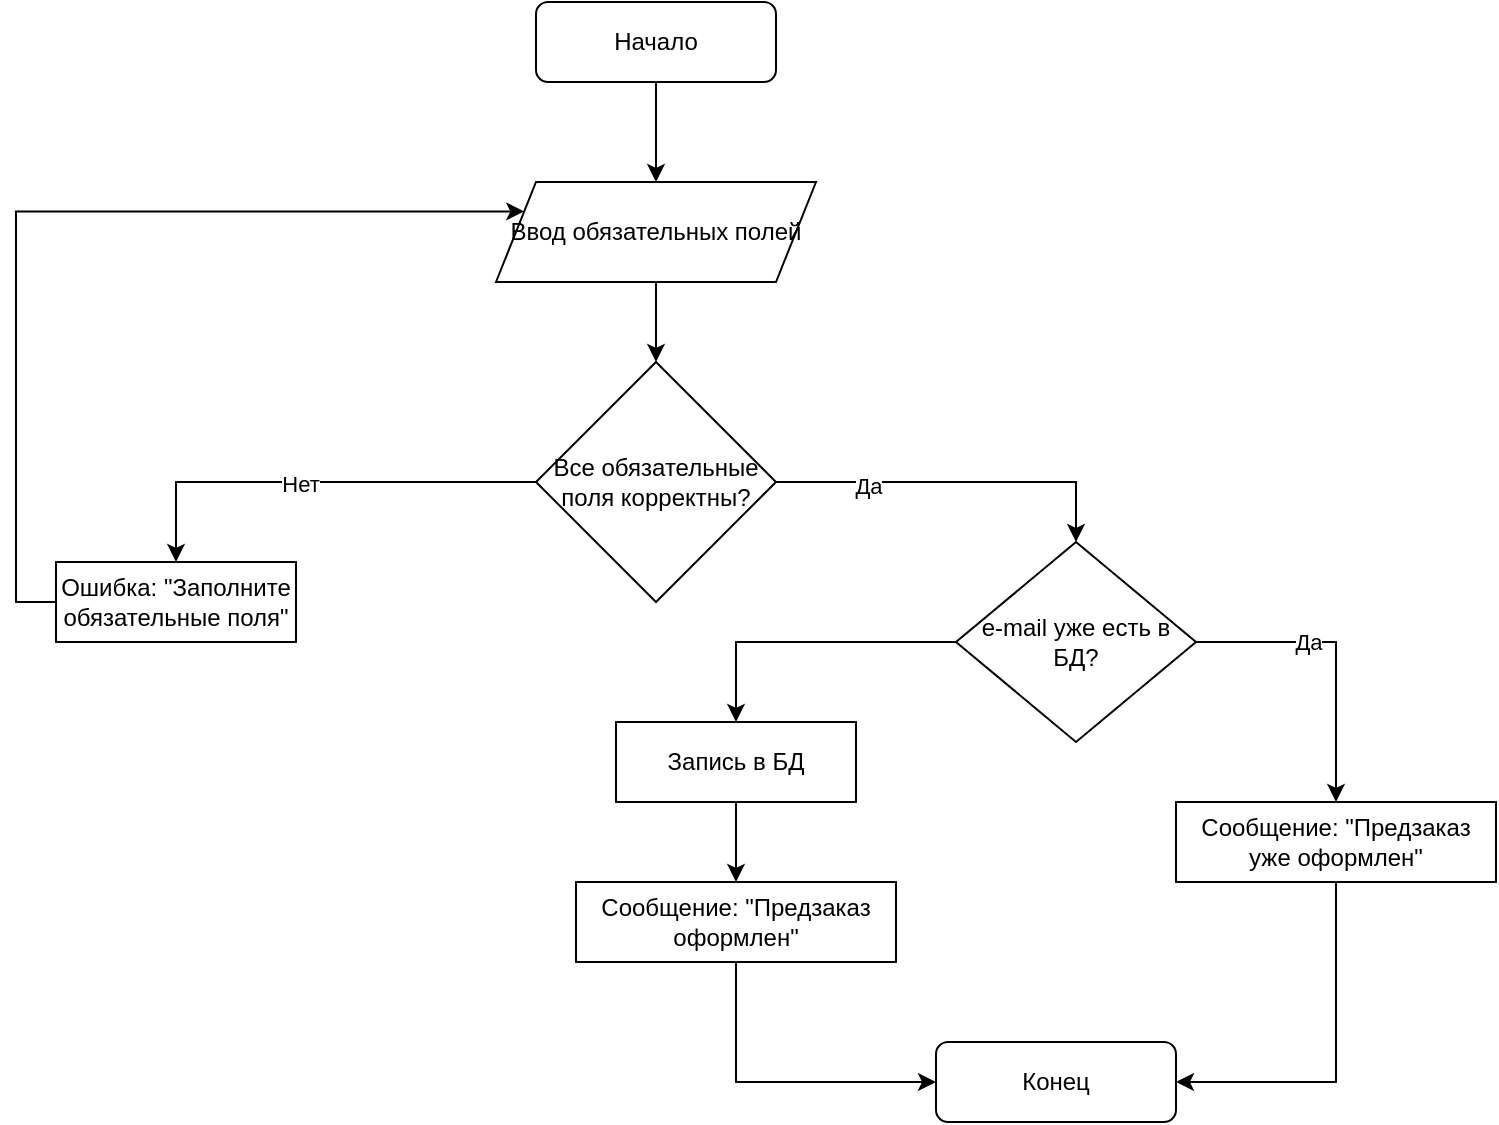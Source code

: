 <mxfile version="19.0.2" type="github"><diagram id="J6YBjDJE3Sl3ZEvqszFB" name="Page-1"><mxGraphModel dx="1422" dy="766" grid="1" gridSize="10" guides="1" tooltips="1" connect="1" arrows="1" fold="1" page="1" pageScale="1" pageWidth="827" pageHeight="1169" math="0" shadow="0"><root><mxCell id="0"/><mxCell id="1" parent="0"/><mxCell id="PiLfuJLQPO04GNVy6EnP-5" style="edgeStyle=orthogonalEdgeStyle;rounded=0;orthogonalLoop=1;jettySize=auto;html=1;exitX=0.5;exitY=1;exitDx=0;exitDy=0;" edge="1" parent="1" source="PiLfuJLQPO04GNVy6EnP-1" target="PiLfuJLQPO04GNVy6EnP-3"><mxGeometry relative="1" as="geometry"/></mxCell><mxCell id="PiLfuJLQPO04GNVy6EnP-1" value="Начало" style="rounded=1;whiteSpace=wrap;html=1;" vertex="1" parent="1"><mxGeometry x="320" y="40" width="120" height="40" as="geometry"/></mxCell><mxCell id="PiLfuJLQPO04GNVy6EnP-2" value="Конец" style="rounded=1;whiteSpace=wrap;html=1;" vertex="1" parent="1"><mxGeometry x="520" y="560" width="120" height="40" as="geometry"/></mxCell><mxCell id="PiLfuJLQPO04GNVy6EnP-7" style="edgeStyle=orthogonalEdgeStyle;rounded=0;orthogonalLoop=1;jettySize=auto;html=1;exitX=0.5;exitY=1;exitDx=0;exitDy=0;" edge="1" parent="1" source="PiLfuJLQPO04GNVy6EnP-3" target="PiLfuJLQPO04GNVy6EnP-6"><mxGeometry relative="1" as="geometry"/></mxCell><mxCell id="PiLfuJLQPO04GNVy6EnP-3" value="Ввод обязательных полей" style="shape=parallelogram;perimeter=parallelogramPerimeter;whiteSpace=wrap;html=1;fixedSize=1;" vertex="1" parent="1"><mxGeometry x="300" y="130" width="160" height="50" as="geometry"/></mxCell><mxCell id="PiLfuJLQPO04GNVy6EnP-10" style="edgeStyle=orthogonalEdgeStyle;rounded=0;orthogonalLoop=1;jettySize=auto;html=1;exitX=0;exitY=0.5;exitDx=0;exitDy=0;entryX=0.5;entryY=0;entryDx=0;entryDy=0;" edge="1" parent="1" source="PiLfuJLQPO04GNVy6EnP-6" target="PiLfuJLQPO04GNVy6EnP-8"><mxGeometry relative="1" as="geometry"/></mxCell><mxCell id="PiLfuJLQPO04GNVy6EnP-11" value="Нет" style="edgeLabel;html=1;align=center;verticalAlign=middle;resizable=0;points=[];" vertex="1" connectable="0" parent="PiLfuJLQPO04GNVy6EnP-10"><mxGeometry x="0.073" y="1" relative="1" as="geometry"><mxPoint as="offset"/></mxGeometry></mxCell><mxCell id="PiLfuJLQPO04GNVy6EnP-14" style="edgeStyle=orthogonalEdgeStyle;rounded=0;orthogonalLoop=1;jettySize=auto;html=1;exitX=1;exitY=0.5;exitDx=0;exitDy=0;entryX=0.5;entryY=0;entryDx=0;entryDy=0;" edge="1" parent="1" source="PiLfuJLQPO04GNVy6EnP-6" target="PiLfuJLQPO04GNVy6EnP-16"><mxGeometry relative="1" as="geometry"><mxPoint x="561.96" y="319" as="targetPoint"/></mxGeometry></mxCell><mxCell id="PiLfuJLQPO04GNVy6EnP-15" value="Да" style="edgeLabel;html=1;align=center;verticalAlign=middle;resizable=0;points=[];" vertex="1" connectable="0" parent="PiLfuJLQPO04GNVy6EnP-14"><mxGeometry x="-0.491" y="-2" relative="1" as="geometry"><mxPoint as="offset"/></mxGeometry></mxCell><mxCell id="PiLfuJLQPO04GNVy6EnP-6" value="Все обязательные поля корректны?" style="rhombus;whiteSpace=wrap;html=1;" vertex="1" parent="1"><mxGeometry x="320" y="220" width="120" height="120" as="geometry"/></mxCell><mxCell id="PiLfuJLQPO04GNVy6EnP-12" style="edgeStyle=orthogonalEdgeStyle;rounded=0;orthogonalLoop=1;jettySize=auto;html=1;exitX=0;exitY=0.5;exitDx=0;exitDy=0;entryX=0;entryY=0.25;entryDx=0;entryDy=0;" edge="1" parent="1" source="PiLfuJLQPO04GNVy6EnP-8" target="PiLfuJLQPO04GNVy6EnP-3"><mxGeometry relative="1" as="geometry"><Array as="points"><mxPoint x="60" y="340"/><mxPoint x="60" y="145"/></Array></mxGeometry></mxCell><mxCell id="PiLfuJLQPO04GNVy6EnP-8" value="Ошибка: &quot;Заполните обязательные поля&quot;" style="rounded=0;whiteSpace=wrap;html=1;" vertex="1" parent="1"><mxGeometry x="80" y="320" width="120" height="40" as="geometry"/></mxCell><mxCell id="PiLfuJLQPO04GNVy6EnP-18" style="edgeStyle=orthogonalEdgeStyle;rounded=0;orthogonalLoop=1;jettySize=auto;html=1;exitX=1;exitY=0.5;exitDx=0;exitDy=0;entryX=0.5;entryY=0;entryDx=0;entryDy=0;" edge="1" parent="1" source="PiLfuJLQPO04GNVy6EnP-16" target="PiLfuJLQPO04GNVy6EnP-17"><mxGeometry relative="1" as="geometry"/></mxCell><mxCell id="PiLfuJLQPO04GNVy6EnP-19" value="Да" style="edgeLabel;html=1;align=center;verticalAlign=middle;resizable=0;points=[];" vertex="1" connectable="0" parent="PiLfuJLQPO04GNVy6EnP-18"><mxGeometry x="-0.253" relative="1" as="geometry"><mxPoint as="offset"/></mxGeometry></mxCell><mxCell id="PiLfuJLQPO04GNVy6EnP-22" style="edgeStyle=orthogonalEdgeStyle;rounded=0;orthogonalLoop=1;jettySize=auto;html=1;exitX=0;exitY=0.5;exitDx=0;exitDy=0;entryX=0.5;entryY=0;entryDx=0;entryDy=0;" edge="1" parent="1" source="PiLfuJLQPO04GNVy6EnP-16" target="PiLfuJLQPO04GNVy6EnP-20"><mxGeometry relative="1" as="geometry"/></mxCell><mxCell id="PiLfuJLQPO04GNVy6EnP-16" value="&lt;span style=&quot;&quot;&gt;e-mail уже есть в БД?&lt;/span&gt;" style="rhombus;whiteSpace=wrap;html=1;" vertex="1" parent="1"><mxGeometry x="530" y="310" width="120" height="100" as="geometry"/></mxCell><mxCell id="PiLfuJLQPO04GNVy6EnP-26" style="edgeStyle=orthogonalEdgeStyle;rounded=0;orthogonalLoop=1;jettySize=auto;html=1;exitX=0.5;exitY=1;exitDx=0;exitDy=0;entryX=1;entryY=0.5;entryDx=0;entryDy=0;" edge="1" parent="1" source="PiLfuJLQPO04GNVy6EnP-17" target="PiLfuJLQPO04GNVy6EnP-2"><mxGeometry relative="1" as="geometry"/></mxCell><mxCell id="PiLfuJLQPO04GNVy6EnP-17" value="Сообщение: &quot;Предзаказ уже оформлен&quot;" style="rounded=0;whiteSpace=wrap;html=1;" vertex="1" parent="1"><mxGeometry x="640" y="440" width="160" height="40" as="geometry"/></mxCell><mxCell id="PiLfuJLQPO04GNVy6EnP-24" style="edgeStyle=orthogonalEdgeStyle;rounded=0;orthogonalLoop=1;jettySize=auto;html=1;exitX=0.5;exitY=1;exitDx=0;exitDy=0;entryX=0.5;entryY=0;entryDx=0;entryDy=0;" edge="1" parent="1" source="PiLfuJLQPO04GNVy6EnP-20" target="PiLfuJLQPO04GNVy6EnP-23"><mxGeometry relative="1" as="geometry"/></mxCell><mxCell id="PiLfuJLQPO04GNVy6EnP-20" value="Запись в БД" style="rounded=0;whiteSpace=wrap;html=1;" vertex="1" parent="1"><mxGeometry x="360" y="400" width="120" height="40" as="geometry"/></mxCell><mxCell id="PiLfuJLQPO04GNVy6EnP-25" style="edgeStyle=orthogonalEdgeStyle;rounded=0;orthogonalLoop=1;jettySize=auto;html=1;exitX=0.5;exitY=1;exitDx=0;exitDy=0;entryX=0;entryY=0.5;entryDx=0;entryDy=0;" edge="1" parent="1" source="PiLfuJLQPO04GNVy6EnP-23" target="PiLfuJLQPO04GNVy6EnP-2"><mxGeometry relative="1" as="geometry"/></mxCell><mxCell id="PiLfuJLQPO04GNVy6EnP-23" value="Сообщение: &quot;Предзаказ оформлен&quot;" style="rounded=0;whiteSpace=wrap;html=1;" vertex="1" parent="1"><mxGeometry x="340" y="480" width="160" height="40" as="geometry"/></mxCell></root></mxGraphModel></diagram></mxfile>